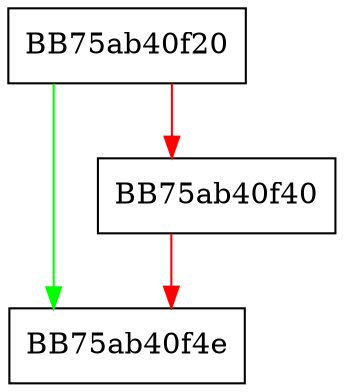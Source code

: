 digraph GetPEReader {
  node [shape="box"];
  graph [splines=ortho];
  BB75ab40f20 -> BB75ab40f4e [color="green"];
  BB75ab40f20 -> BB75ab40f40 [color="red"];
  BB75ab40f40 -> BB75ab40f4e [color="red"];
}
